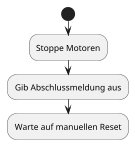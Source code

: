 @startuml
scale 0.7

start

:Stoppe Motoren;
:Gib Abschlussmeldung aus;
:Warte auf manuellen Reset;

@enduml